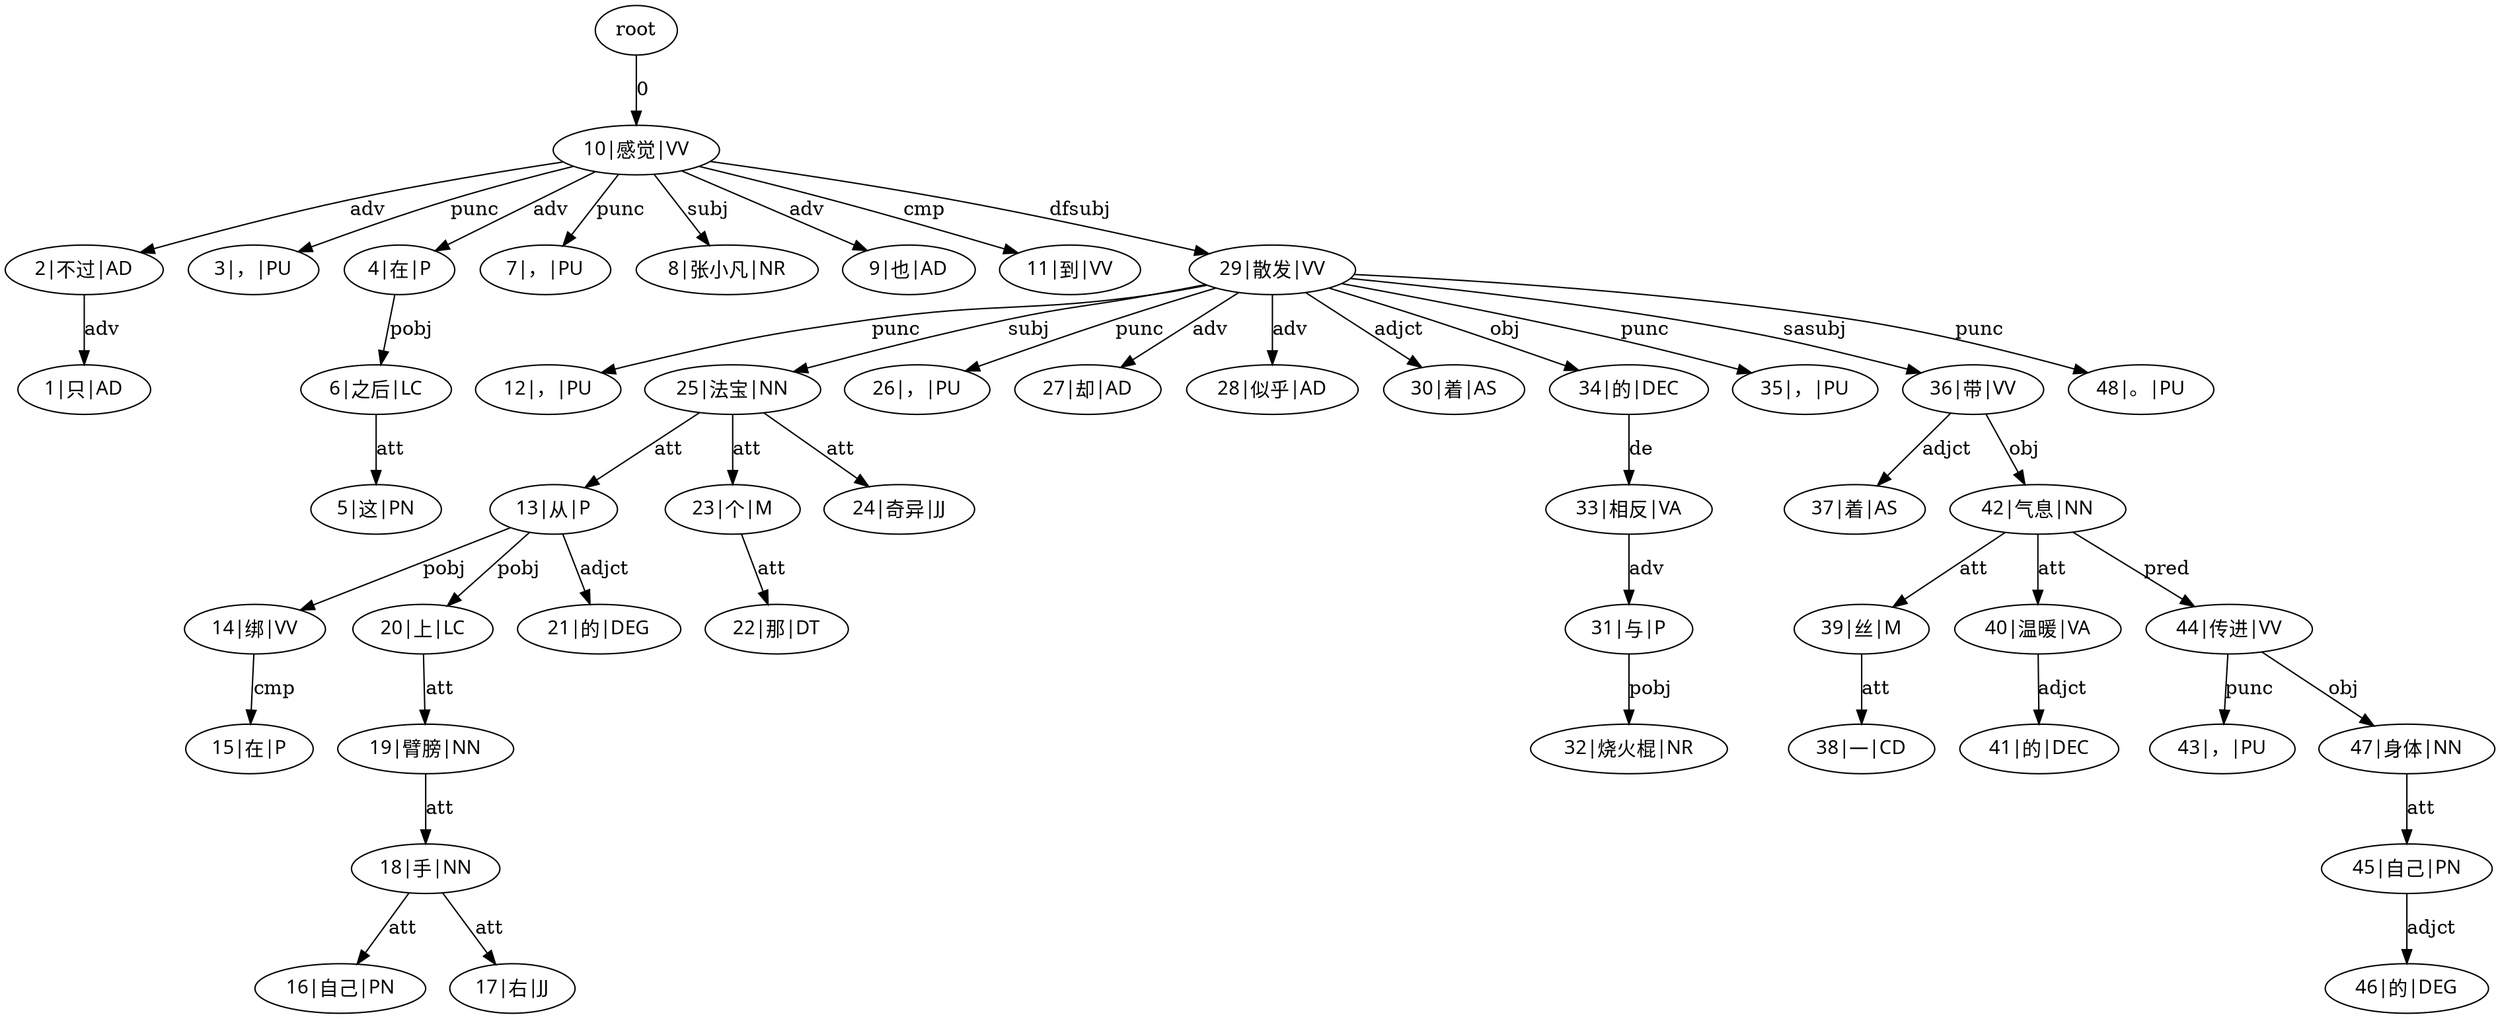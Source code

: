 digraph "依存树2166" {
	root
	"1|只|AD" [fontname="Microsoft YaHei"]
	"2|不过|AD" [fontname="Microsoft YaHei"]
	"3|，|PU" [fontname="Microsoft YaHei"]
	"4|在|P" [fontname="Microsoft YaHei"]
	"5|这|PN" [fontname="Microsoft YaHei"]
	"6|之后|LC" [fontname="Microsoft YaHei"]
	"7|，|PU" [fontname="Microsoft YaHei"]
	"8|张小凡|NR" [fontname="Microsoft YaHei"]
	"9|也|AD" [fontname="Microsoft YaHei"]
	"10|感觉|VV" [fontname="Microsoft YaHei"]
	"11|到|VV" [fontname="Microsoft YaHei"]
	"12|，|PU" [fontname="Microsoft YaHei"]
	"13|从|P" [fontname="Microsoft YaHei"]
	"14|绑|VV" [fontname="Microsoft YaHei"]
	"15|在|P" [fontname="Microsoft YaHei"]
	"16|自己|PN" [fontname="Microsoft YaHei"]
	"17|右|JJ" [fontname="Microsoft YaHei"]
	"18|手|NN" [fontname="Microsoft YaHei"]
	"19|臂膀|NN" [fontname="Microsoft YaHei"]
	"20|上|LC" [fontname="Microsoft YaHei"]
	"21|的|DEG" [fontname="Microsoft YaHei"]
	"22|那|DT" [fontname="Microsoft YaHei"]
	"23|个|M" [fontname="Microsoft YaHei"]
	"24|奇异|JJ" [fontname="Microsoft YaHei"]
	"25|法宝|NN" [fontname="Microsoft YaHei"]
	"26|，|PU" [fontname="Microsoft YaHei"]
	"27|却|AD" [fontname="Microsoft YaHei"]
	"28|似乎|AD" [fontname="Microsoft YaHei"]
	"29|散发|VV" [fontname="Microsoft YaHei"]
	"30|着|AS" [fontname="Microsoft YaHei"]
	"31|与|P" [fontname="Microsoft YaHei"]
	"32|烧火棍|NR" [fontname="Microsoft YaHei"]
	"33|相反|VA" [fontname="Microsoft YaHei"]
	"34|的|DEC" [fontname="Microsoft YaHei"]
	"35|，|PU" [fontname="Microsoft YaHei"]
	"36|带|VV" [fontname="Microsoft YaHei"]
	"37|着|AS" [fontname="Microsoft YaHei"]
	"38|一|CD" [fontname="Microsoft YaHei"]
	"39|丝|M" [fontname="Microsoft YaHei"]
	"40|温暖|VA" [fontname="Microsoft YaHei"]
	"41|的|DEC" [fontname="Microsoft YaHei"]
	"42|气息|NN" [fontname="Microsoft YaHei"]
	"43|，|PU" [fontname="Microsoft YaHei"]
	"44|传进|VV" [fontname="Microsoft YaHei"]
	"45|自己|PN" [fontname="Microsoft YaHei"]
	"46|的|DEG" [fontname="Microsoft YaHei"]
	"47|身体|NN" [fontname="Microsoft YaHei"]
	"48|。|PU" [fontname="Microsoft YaHei"]
	"2|不过|AD" -> "1|只|AD" [label=adv]
	"10|感觉|VV" -> "2|不过|AD" [label=adv]
	"10|感觉|VV" -> "3|，|PU" [label=punc]
	"10|感觉|VV" -> "4|在|P" [label=adv]
	"6|之后|LC" -> "5|这|PN" [label=att]
	"4|在|P" -> "6|之后|LC" [label=pobj]
	"10|感觉|VV" -> "7|，|PU" [label=punc]
	"10|感觉|VV" -> "8|张小凡|NR" [label=subj]
	"10|感觉|VV" -> "9|也|AD" [label=adv]
	root -> "10|感觉|VV" [label=0]
	"10|感觉|VV" -> "11|到|VV" [label=cmp]
	"29|散发|VV" -> "12|，|PU" [label=punc]
	"25|法宝|NN" -> "13|从|P" [label=att]
	"13|从|P" -> "14|绑|VV" [label=pobj]
	"14|绑|VV" -> "15|在|P" [label=cmp]
	"18|手|NN" -> "16|自己|PN" [label=att]
	"18|手|NN" -> "17|右|JJ" [label=att]
	"19|臂膀|NN" -> "18|手|NN" [label=att]
	"20|上|LC" -> "19|臂膀|NN" [label=att]
	"13|从|P" -> "20|上|LC" [label=pobj]
	"13|从|P" -> "21|的|DEG" [label=adjct]
	"23|个|M" -> "22|那|DT" [label=att]
	"25|法宝|NN" -> "23|个|M" [label=att]
	"25|法宝|NN" -> "24|奇异|JJ" [label=att]
	"29|散发|VV" -> "25|法宝|NN" [label=subj]
	"29|散发|VV" -> "26|，|PU" [label=punc]
	"29|散发|VV" -> "27|却|AD" [label=adv]
	"29|散发|VV" -> "28|似乎|AD" [label=adv]
	"10|感觉|VV" -> "29|散发|VV" [label=dfsubj]
	"29|散发|VV" -> "30|着|AS" [label=adjct]
	"33|相反|VA" -> "31|与|P" [label=adv]
	"31|与|P" -> "32|烧火棍|NR" [label=pobj]
	"34|的|DEC" -> "33|相反|VA" [label=de]
	"29|散发|VV" -> "34|的|DEC" [label=obj]
	"29|散发|VV" -> "35|，|PU" [label=punc]
	"29|散发|VV" -> "36|带|VV" [label=sasubj]
	"36|带|VV" -> "37|着|AS" [label=adjct]
	"39|丝|M" -> "38|一|CD" [label=att]
	"42|气息|NN" -> "39|丝|M" [label=att]
	"42|气息|NN" -> "40|温暖|VA" [label=att]
	"40|温暖|VA" -> "41|的|DEC" [label=adjct]
	"36|带|VV" -> "42|气息|NN" [label=obj]
	"44|传进|VV" -> "43|，|PU" [label=punc]
	"42|气息|NN" -> "44|传进|VV" [label=pred]
	"47|身体|NN" -> "45|自己|PN" [label=att]
	"45|自己|PN" -> "46|的|DEG" [label=adjct]
	"44|传进|VV" -> "47|身体|NN" [label=obj]
	"29|散发|VV" -> "48|。|PU" [label=punc]
}
